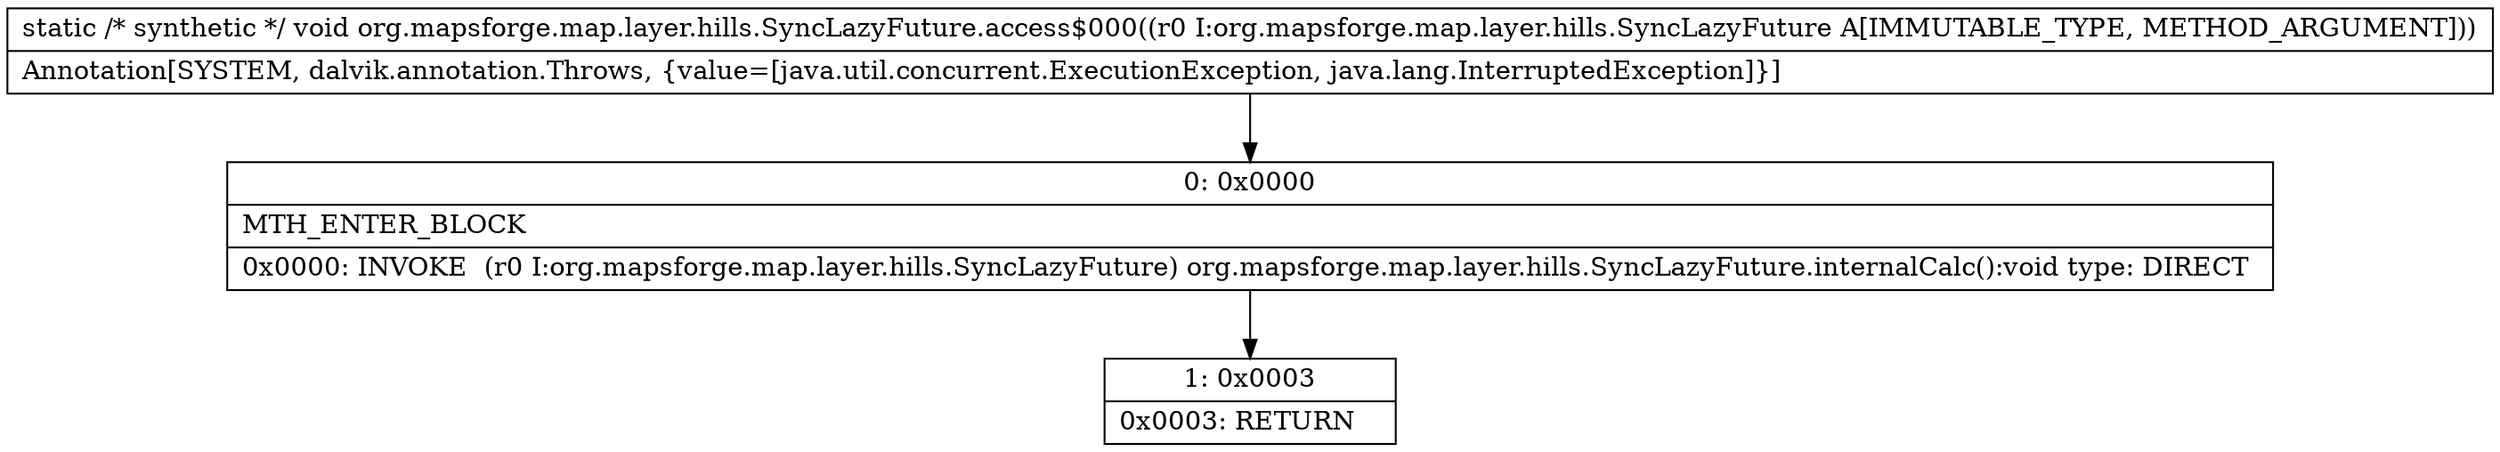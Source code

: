 digraph "CFG fororg.mapsforge.map.layer.hills.SyncLazyFuture.access$000(Lorg\/mapsforge\/map\/layer\/hills\/SyncLazyFuture;)V" {
Node_0 [shape=record,label="{0\:\ 0x0000|MTH_ENTER_BLOCK\l|0x0000: INVOKE  (r0 I:org.mapsforge.map.layer.hills.SyncLazyFuture) org.mapsforge.map.layer.hills.SyncLazyFuture.internalCalc():void type: DIRECT \l}"];
Node_1 [shape=record,label="{1\:\ 0x0003|0x0003: RETURN   \l}"];
MethodNode[shape=record,label="{static \/* synthetic *\/ void org.mapsforge.map.layer.hills.SyncLazyFuture.access$000((r0 I:org.mapsforge.map.layer.hills.SyncLazyFuture A[IMMUTABLE_TYPE, METHOD_ARGUMENT]))  | Annotation[SYSTEM, dalvik.annotation.Throws, \{value=[java.util.concurrent.ExecutionException, java.lang.InterruptedException]\}]\l}"];
MethodNode -> Node_0;
Node_0 -> Node_1;
}

